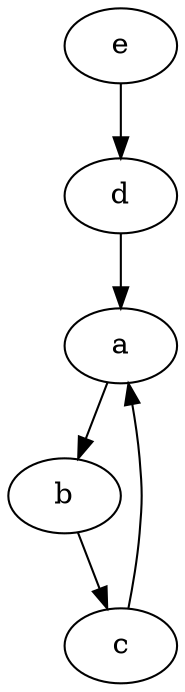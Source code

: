 digraph g_reverso {
        a -> b;
        c -> a;
        b -> c;
        d -> a;
        e -> d;
}